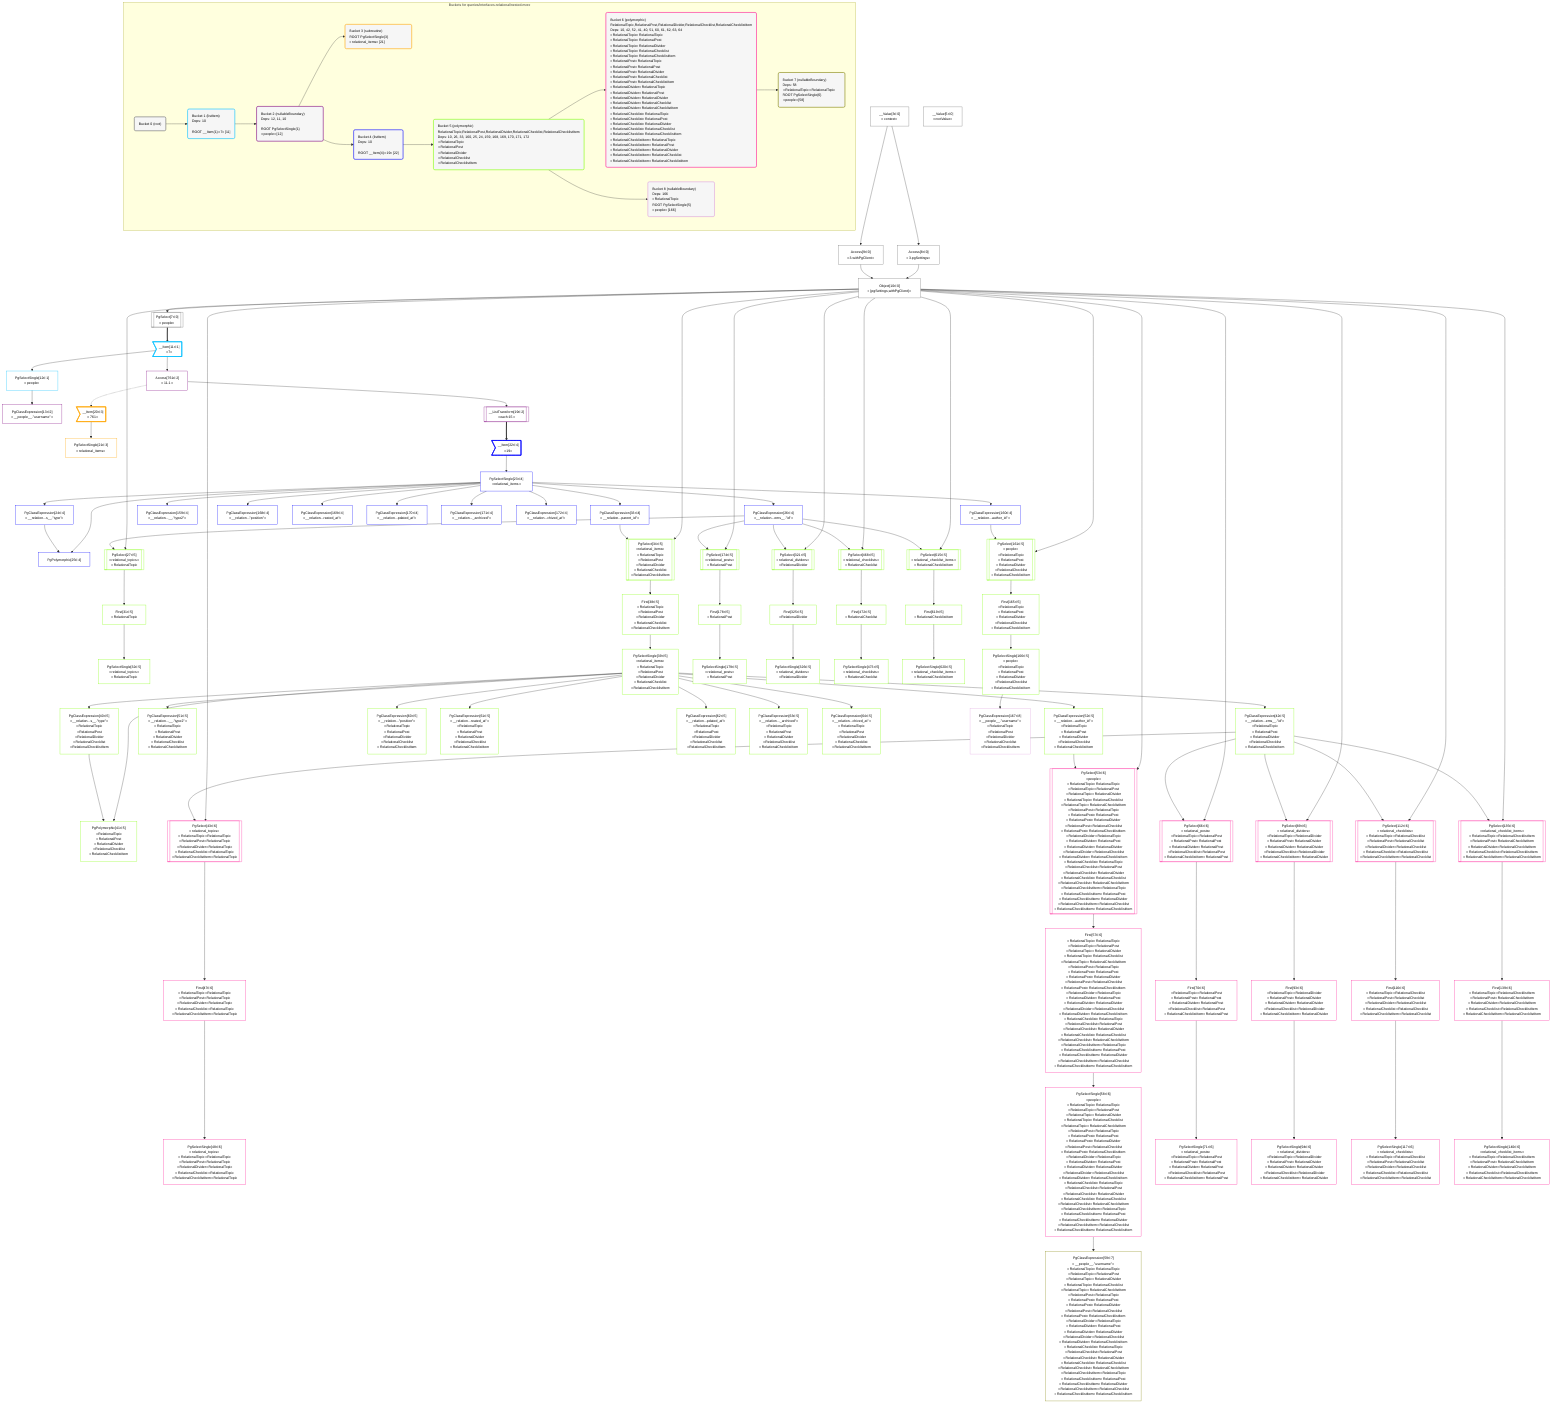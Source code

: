 %%{init: {'themeVariables': { 'fontSize': '12px'}}}%%
graph TD
    classDef path fill:#eee,stroke:#000,color:#000
    classDef plan fill:#fff,stroke-width:1px,color:#000
    classDef itemplan fill:#fff,stroke-width:2px,color:#000
    classDef sideeffectplan fill:#f00,stroke-width:2px,color:#000
    classDef bucket fill:#f6f6f6,color:#000,stroke-width:2px,text-align:left


    %% define steps
    __Value3["__Value[3∈0]<br />ᐸcontextᐳ"]:::plan
    __Value5["__Value[5∈0]<br />ᐸrootValueᐳ"]:::plan
    Access8["Access[8∈0]<br />ᐸ3.pgSettingsᐳ"]:::plan
    Access9["Access[9∈0]<br />ᐸ3.withPgClientᐳ"]:::plan
    Object10["Object[10∈0]<br />ᐸ{pgSettings,withPgClient}ᐳ"]:::plan
    PgSelect7[["PgSelect[7∈0]<br />ᐸpeopleᐳ"]]:::plan
    __Item11>"__Item[11∈1]<br />ᐸ7ᐳ"]:::itemplan
    PgSelectSingle12["PgSelectSingle[12∈1]<br />ᐸpeopleᐳ"]:::plan
    PgClassExpression13["PgClassExpression[13∈2]<br />ᐸ__people__.”username”ᐳ"]:::plan
    Access761["Access[761∈2]<br />ᐸ11.1ᐳ"]:::plan
    __ListTransform19[["__ListTransform[19∈2]<br />ᐸeach:15ᐳ"]]:::plan
    __Item20>"__Item[20∈3]<br />ᐸ761ᐳ"]:::itemplan
    PgSelectSingle21["PgSelectSingle[21∈3]<br />ᐸrelational_itemsᐳ"]:::plan
    __Item22>"__Item[22∈4]<br />ᐸ19ᐳ"]:::itemplan
    PgSelectSingle23["PgSelectSingle[23∈4]<br />ᐸrelational_itemsᐳ"]:::plan
    PgClassExpression24["PgClassExpression[24∈4]<br />ᐸ__relation...s__.”type”ᐳ"]:::plan
    PgPolymorphic25["PgPolymorphic[25∈4]"]:::plan
    PgClassExpression26["PgClassExpression[26∈4]<br />ᐸ__relation...ems__.”id”ᐳ"]:::plan
    PgSelect27[["PgSelect[27∈5]<br />ᐸrelational_topicsᐳ<br />ᐳRelationalTopic"]]:::plan
    First31["First[31∈5]<br />ᐳRelationalTopic"]:::plan
    PgSelectSingle32["PgSelectSingle[32∈5]<br />ᐸrelational_topicsᐳ<br />ᐳRelationalTopic"]:::plan
    PgClassExpression33["PgClassExpression[33∈4]<br />ᐸ__relation...parent_id”ᐳ"]:::plan
    PgSelect34[["PgSelect[34∈5]<br />ᐸrelational_itemsᐳ<br />ᐳRelationalTopic<br />ᐳRelationalPost<br />ᐳRelationalDivider<br />ᐳRelationalChecklist<br />ᐳRelationalChecklistItem"]]:::plan
    First38["First[38∈5]<br />ᐳRelationalTopic<br />ᐳRelationalPost<br />ᐳRelationalDivider<br />ᐳRelationalChecklist<br />ᐳRelationalChecklistItem"]:::plan
    PgSelectSingle39["PgSelectSingle[39∈5]<br />ᐸrelational_itemsᐳ<br />ᐳRelationalTopic<br />ᐳRelationalPost<br />ᐳRelationalDivider<br />ᐳRelationalChecklist<br />ᐳRelationalChecklistItem"]:::plan
    PgClassExpression40["PgClassExpression[40∈5]<br />ᐸ__relation...s__.”type”ᐳ<br />ᐳRelationalTopic<br />ᐳRelationalPost<br />ᐳRelationalDivider<br />ᐳRelationalChecklist<br />ᐳRelationalChecklistItem"]:::plan
    PgPolymorphic41["PgPolymorphic[41∈5]<br />ᐳRelationalTopic<br />ᐳRelationalPost<br />ᐳRelationalDivider<br />ᐳRelationalChecklist<br />ᐳRelationalChecklistItem"]:::plan
    PgClassExpression42["PgClassExpression[42∈5]<br />ᐸ__relation...ems__.”id”ᐳ<br />ᐳRelationalTopic<br />ᐳRelationalPost<br />ᐳRelationalDivider<br />ᐳRelationalChecklist<br />ᐳRelationalChecklistItem"]:::plan
    PgSelect43[["PgSelect[43∈6]<br />ᐸrelational_topicsᐳ<br />ᐳRelationalTopicᐳRelationalTopic<br />ᐳRelationalPostᐳRelationalTopic<br />ᐳRelationalDividerᐳRelationalTopic<br />ᐳRelationalChecklistᐳRelationalTopic<br />ᐳRelationalChecklistItemᐳRelationalTopic"]]:::plan
    First47["First[47∈6]<br />ᐳRelationalTopicᐳRelationalTopic<br />ᐳRelationalPostᐳRelationalTopic<br />ᐳRelationalDividerᐳRelationalTopic<br />ᐳRelationalChecklistᐳRelationalTopic<br />ᐳRelationalChecklistItemᐳRelationalTopic"]:::plan
    PgSelectSingle48["PgSelectSingle[48∈6]<br />ᐸrelational_topicsᐳ<br />ᐳRelationalTopicᐳRelationalTopic<br />ᐳRelationalPostᐳRelationalTopic<br />ᐳRelationalDividerᐳRelationalTopic<br />ᐳRelationalChecklistᐳRelationalTopic<br />ᐳRelationalChecklistItemᐳRelationalTopic"]:::plan
    PgClassExpression51["PgClassExpression[51∈5]<br />ᐸ__relation...__.”type2”ᐳ<br />ᐳRelationalTopic<br />ᐳRelationalPost<br />ᐳRelationalDivider<br />ᐳRelationalChecklist<br />ᐳRelationalChecklistItem"]:::plan
    PgClassExpression52["PgClassExpression[52∈5]<br />ᐸ__relation...author_id”ᐳ<br />ᐳRelationalTopic<br />ᐳRelationalPost<br />ᐳRelationalDivider<br />ᐳRelationalChecklist<br />ᐳRelationalChecklistItem"]:::plan
    PgSelect53[["PgSelect[53∈6]<br />ᐸpeopleᐳ<br />ᐳRelationalTopicᐳRelationalTopic<br />ᐳRelationalTopicᐳRelationalPost<br />ᐳRelationalTopicᐳRelationalDivider<br />ᐳRelationalTopicᐳRelationalChecklist<br />ᐳRelationalTopicᐳRelationalChecklistItem<br />ᐳRelationalPostᐳRelationalTopic<br />ᐳRelationalPostᐳRelationalPost<br />ᐳRelationalPostᐳRelationalDivider<br />ᐳRelationalPostᐳRelationalChecklist<br />ᐳRelationalPostᐳRelationalChecklistItem<br />ᐳRelationalDividerᐳRelationalTopic<br />ᐳRelationalDividerᐳRelationalPost<br />ᐳRelationalDividerᐳRelationalDivider<br />ᐳRelationalDividerᐳRelationalChecklist<br />ᐳRelationalDividerᐳRelationalChecklistItem<br />ᐳRelationalChecklistᐳRelationalTopic<br />ᐳRelationalChecklistᐳRelationalPost<br />ᐳRelationalChecklistᐳRelationalDivider<br />ᐳRelationalChecklistᐳRelationalChecklist<br />ᐳRelationalChecklistᐳRelationalChecklistItem<br />ᐳRelationalChecklistItemᐳRelationalTopic<br />ᐳRelationalChecklistItemᐳRelationalPost<br />ᐳRelationalChecklistItemᐳRelationalDivider<br />ᐳRelationalChecklistItemᐳRelationalChecklist<br />ᐳRelationalChecklistItemᐳRelationalChecklistItem"]]:::plan
    First57["First[57∈6]<br />ᐳRelationalTopicᐳRelationalTopic<br />ᐳRelationalTopicᐳRelationalPost<br />ᐳRelationalTopicᐳRelationalDivider<br />ᐳRelationalTopicᐳRelationalChecklist<br />ᐳRelationalTopicᐳRelationalChecklistItem<br />ᐳRelationalPostᐳRelationalTopic<br />ᐳRelationalPostᐳRelationalPost<br />ᐳRelationalPostᐳRelationalDivider<br />ᐳRelationalPostᐳRelationalChecklist<br />ᐳRelationalPostᐳRelationalChecklistItem<br />ᐳRelationalDividerᐳRelationalTopic<br />ᐳRelationalDividerᐳRelationalPost<br />ᐳRelationalDividerᐳRelationalDivider<br />ᐳRelationalDividerᐳRelationalChecklist<br />ᐳRelationalDividerᐳRelationalChecklistItem<br />ᐳRelationalChecklistᐳRelationalTopic<br />ᐳRelationalChecklistᐳRelationalPost<br />ᐳRelationalChecklistᐳRelationalDivider<br />ᐳRelationalChecklistᐳRelationalChecklist<br />ᐳRelationalChecklistᐳRelationalChecklistItem<br />ᐳRelationalChecklistItemᐳRelationalTopic<br />ᐳRelationalChecklistItemᐳRelationalPost<br />ᐳRelationalChecklistItemᐳRelationalDivider<br />ᐳRelationalChecklistItemᐳRelationalChecklist<br />ᐳRelationalChecklistItemᐳRelationalChecklistItem"]:::plan
    PgSelectSingle58["PgSelectSingle[58∈6]<br />ᐸpeopleᐳ<br />ᐳRelationalTopicᐳRelationalTopic<br />ᐳRelationalTopicᐳRelationalPost<br />ᐳRelationalTopicᐳRelationalDivider<br />ᐳRelationalTopicᐳRelationalChecklist<br />ᐳRelationalTopicᐳRelationalChecklistItem<br />ᐳRelationalPostᐳRelationalTopic<br />ᐳRelationalPostᐳRelationalPost<br />ᐳRelationalPostᐳRelationalDivider<br />ᐳRelationalPostᐳRelationalChecklist<br />ᐳRelationalPostᐳRelationalChecklistItem<br />ᐳRelationalDividerᐳRelationalTopic<br />ᐳRelationalDividerᐳRelationalPost<br />ᐳRelationalDividerᐳRelationalDivider<br />ᐳRelationalDividerᐳRelationalChecklist<br />ᐳRelationalDividerᐳRelationalChecklistItem<br />ᐳRelationalChecklistᐳRelationalTopic<br />ᐳRelationalChecklistᐳRelationalPost<br />ᐳRelationalChecklistᐳRelationalDivider<br />ᐳRelationalChecklistᐳRelationalChecklist<br />ᐳRelationalChecklistᐳRelationalChecklistItem<br />ᐳRelationalChecklistItemᐳRelationalTopic<br />ᐳRelationalChecklistItemᐳRelationalPost<br />ᐳRelationalChecklistItemᐳRelationalDivider<br />ᐳRelationalChecklistItemᐳRelationalChecklist<br />ᐳRelationalChecklistItemᐳRelationalChecklistItem"]:::plan
    PgClassExpression59["PgClassExpression[59∈7]<br />ᐸ__people__.”username”ᐳ<br />ᐳRelationalTopicᐳRelationalTopic<br />ᐳRelationalTopicᐳRelationalPost<br />ᐳRelationalTopicᐳRelationalDivider<br />ᐳRelationalTopicᐳRelationalChecklist<br />ᐳRelationalTopicᐳRelationalChecklistItem<br />ᐳRelationalPostᐳRelationalTopic<br />ᐳRelationalPostᐳRelationalPost<br />ᐳRelationalPostᐳRelationalDivider<br />ᐳRelationalPostᐳRelationalChecklist<br />ᐳRelationalPostᐳRelationalChecklistItem<br />ᐳRelationalDividerᐳRelationalTopic<br />ᐳRelationalDividerᐳRelationalPost<br />ᐳRelationalDividerᐳRelationalDivider<br />ᐳRelationalDividerᐳRelationalChecklist<br />ᐳRelationalDividerᐳRelationalChecklistItem<br />ᐳRelationalChecklistᐳRelationalTopic<br />ᐳRelationalChecklistᐳRelationalPost<br />ᐳRelationalChecklistᐳRelationalDivider<br />ᐳRelationalChecklistᐳRelationalChecklist<br />ᐳRelationalChecklistᐳRelationalChecklistItem<br />ᐳRelationalChecklistItemᐳRelationalTopic<br />ᐳRelationalChecklistItemᐳRelationalPost<br />ᐳRelationalChecklistItemᐳRelationalDivider<br />ᐳRelationalChecklistItemᐳRelationalChecklist<br />ᐳRelationalChecklistItemᐳRelationalChecklistItem"]:::plan
    PgClassExpression60["PgClassExpression[60∈5]<br />ᐸ__relation...”position”ᐳ<br />ᐳRelationalTopic<br />ᐳRelationalPost<br />ᐳRelationalDivider<br />ᐳRelationalChecklist<br />ᐳRelationalChecklistItem"]:::plan
    PgClassExpression61["PgClassExpression[61∈5]<br />ᐸ__relation...reated_at”ᐳ<br />ᐳRelationalTopic<br />ᐳRelationalPost<br />ᐳRelationalDivider<br />ᐳRelationalChecklist<br />ᐳRelationalChecklistItem"]:::plan
    PgClassExpression62["PgClassExpression[62∈5]<br />ᐸ__relation...pdated_at”ᐳ<br />ᐳRelationalTopic<br />ᐳRelationalPost<br />ᐳRelationalDivider<br />ᐳRelationalChecklist<br />ᐳRelationalChecklistItem"]:::plan
    PgClassExpression63["PgClassExpression[63∈5]<br />ᐸ__relation..._archived”ᐳ<br />ᐳRelationalTopic<br />ᐳRelationalPost<br />ᐳRelationalDivider<br />ᐳRelationalChecklist<br />ᐳRelationalChecklistItem"]:::plan
    PgClassExpression64["PgClassExpression[64∈5]<br />ᐸ__relation...chived_at”ᐳ<br />ᐳRelationalTopic<br />ᐳRelationalPost<br />ᐳRelationalDivider<br />ᐳRelationalChecklist<br />ᐳRelationalChecklistItem"]:::plan
    PgSelect66[["PgSelect[66∈6]<br />ᐸrelational_postsᐳ<br />ᐳRelationalTopicᐳRelationalPost<br />ᐳRelationalPostᐳRelationalPost<br />ᐳRelationalDividerᐳRelationalPost<br />ᐳRelationalChecklistᐳRelationalPost<br />ᐳRelationalChecklistItemᐳRelationalPost"]]:::plan
    First70["First[70∈6]<br />ᐳRelationalTopicᐳRelationalPost<br />ᐳRelationalPostᐳRelationalPost<br />ᐳRelationalDividerᐳRelationalPost<br />ᐳRelationalChecklistᐳRelationalPost<br />ᐳRelationalChecklistItemᐳRelationalPost"]:::plan
    PgSelectSingle71["PgSelectSingle[71∈6]<br />ᐸrelational_postsᐳ<br />ᐳRelationalTopicᐳRelationalPost<br />ᐳRelationalPostᐳRelationalPost<br />ᐳRelationalDividerᐳRelationalPost<br />ᐳRelationalChecklistᐳRelationalPost<br />ᐳRelationalChecklistItemᐳRelationalPost"]:::plan
    PgSelect89[["PgSelect[89∈6]<br />ᐸrelational_dividersᐳ<br />ᐳRelationalTopicᐳRelationalDivider<br />ᐳRelationalPostᐳRelationalDivider<br />ᐳRelationalDividerᐳRelationalDivider<br />ᐳRelationalChecklistᐳRelationalDivider<br />ᐳRelationalChecklistItemᐳRelationalDivider"]]:::plan
    First93["First[93∈6]<br />ᐳRelationalTopicᐳRelationalDivider<br />ᐳRelationalPostᐳRelationalDivider<br />ᐳRelationalDividerᐳRelationalDivider<br />ᐳRelationalChecklistᐳRelationalDivider<br />ᐳRelationalChecklistItemᐳRelationalDivider"]:::plan
    PgSelectSingle94["PgSelectSingle[94∈6]<br />ᐸrelational_dividersᐳ<br />ᐳRelationalTopicᐳRelationalDivider<br />ᐳRelationalPostᐳRelationalDivider<br />ᐳRelationalDividerᐳRelationalDivider<br />ᐳRelationalChecklistᐳRelationalDivider<br />ᐳRelationalChecklistItemᐳRelationalDivider"]:::plan
    PgSelect112[["PgSelect[112∈6]<br />ᐸrelational_checklistsᐳ<br />ᐳRelationalTopicᐳRelationalChecklist<br />ᐳRelationalPostᐳRelationalChecklist<br />ᐳRelationalDividerᐳRelationalChecklist<br />ᐳRelationalChecklistᐳRelationalChecklist<br />ᐳRelationalChecklistItemᐳRelationalChecklist"]]:::plan
    First116["First[116∈6]<br />ᐳRelationalTopicᐳRelationalChecklist<br />ᐳRelationalPostᐳRelationalChecklist<br />ᐳRelationalDividerᐳRelationalChecklist<br />ᐳRelationalChecklistᐳRelationalChecklist<br />ᐳRelationalChecklistItemᐳRelationalChecklist"]:::plan
    PgSelectSingle117["PgSelectSingle[117∈6]<br />ᐸrelational_checklistsᐳ<br />ᐳRelationalTopicᐳRelationalChecklist<br />ᐳRelationalPostᐳRelationalChecklist<br />ᐳRelationalDividerᐳRelationalChecklist<br />ᐳRelationalChecklistᐳRelationalChecklist<br />ᐳRelationalChecklistItemᐳRelationalChecklist"]:::plan
    PgSelect135[["PgSelect[135∈6]<br />ᐸrelational_checklist_itemsᐳ<br />ᐳRelationalTopicᐳRelationalChecklistItem<br />ᐳRelationalPostᐳRelationalChecklistItem<br />ᐳRelationalDividerᐳRelationalChecklistItem<br />ᐳRelationalChecklistᐳRelationalChecklistItem<br />ᐳRelationalChecklistItemᐳRelationalChecklistItem"]]:::plan
    First139["First[139∈6]<br />ᐳRelationalTopicᐳRelationalChecklistItem<br />ᐳRelationalPostᐳRelationalChecklistItem<br />ᐳRelationalDividerᐳRelationalChecklistItem<br />ᐳRelationalChecklistᐳRelationalChecklistItem<br />ᐳRelationalChecklistItemᐳRelationalChecklistItem"]:::plan
    PgSelectSingle140["PgSelectSingle[140∈6]<br />ᐸrelational_checklist_itemsᐳ<br />ᐳRelationalTopicᐳRelationalChecklistItem<br />ᐳRelationalPostᐳRelationalChecklistItem<br />ᐳRelationalDividerᐳRelationalChecklistItem<br />ᐳRelationalChecklistᐳRelationalChecklistItem<br />ᐳRelationalChecklistItemᐳRelationalChecklistItem"]:::plan
    PgClassExpression159["PgClassExpression[159∈4]<br />ᐸ__relation...__.”type2”ᐳ"]:::plan
    PgClassExpression160["PgClassExpression[160∈4]<br />ᐸ__relation...author_id”ᐳ"]:::plan
    PgSelect161[["PgSelect[161∈5]<br />ᐸpeopleᐳ<br />ᐳRelationalTopic<br />ᐳRelationalPost<br />ᐳRelationalDivider<br />ᐳRelationalChecklist<br />ᐳRelationalChecklistItem"]]:::plan
    First165["First[165∈5]<br />ᐳRelationalTopic<br />ᐳRelationalPost<br />ᐳRelationalDivider<br />ᐳRelationalChecklist<br />ᐳRelationalChecklistItem"]:::plan
    PgSelectSingle166["PgSelectSingle[166∈5]<br />ᐸpeopleᐳ<br />ᐳRelationalTopic<br />ᐳRelationalPost<br />ᐳRelationalDivider<br />ᐳRelationalChecklist<br />ᐳRelationalChecklistItem"]:::plan
    PgClassExpression167["PgClassExpression[167∈8]<br />ᐸ__people__.”username”ᐳ<br />ᐳRelationalTopic<br />ᐳRelationalPost<br />ᐳRelationalDivider<br />ᐳRelationalChecklist<br />ᐳRelationalChecklistItem"]:::plan
    PgClassExpression168["PgClassExpression[168∈4]<br />ᐸ__relation...”position”ᐳ"]:::plan
    PgClassExpression169["PgClassExpression[169∈4]<br />ᐸ__relation...reated_at”ᐳ"]:::plan
    PgClassExpression170["PgClassExpression[170∈4]<br />ᐸ__relation...pdated_at”ᐳ"]:::plan
    PgClassExpression171["PgClassExpression[171∈4]<br />ᐸ__relation..._archived”ᐳ"]:::plan
    PgClassExpression172["PgClassExpression[172∈4]<br />ᐸ__relation...chived_at”ᐳ"]:::plan
    PgSelect174[["PgSelect[174∈5]<br />ᐸrelational_postsᐳ<br />ᐳRelationalPost"]]:::plan
    First178["First[178∈5]<br />ᐳRelationalPost"]:::plan
    PgSelectSingle179["PgSelectSingle[179∈5]<br />ᐸrelational_postsᐳ<br />ᐳRelationalPost"]:::plan
    PgSelect321[["PgSelect[321∈5]<br />ᐸrelational_dividersᐳ<br />ᐳRelationalDivider"]]:::plan
    First325["First[325∈5]<br />ᐳRelationalDivider"]:::plan
    PgSelectSingle326["PgSelectSingle[326∈5]<br />ᐸrelational_dividersᐳ<br />ᐳRelationalDivider"]:::plan
    PgSelect468[["PgSelect[468∈5]<br />ᐸrelational_checklistsᐳ<br />ᐳRelationalChecklist"]]:::plan
    First472["First[472∈5]<br />ᐳRelationalChecklist"]:::plan
    PgSelectSingle473["PgSelectSingle[473∈5]<br />ᐸrelational_checklistsᐳ<br />ᐳRelationalChecklist"]:::plan
    PgSelect615[["PgSelect[615∈5]<br />ᐸrelational_checklist_itemsᐳ<br />ᐳRelationalChecklistItem"]]:::plan
    First619["First[619∈5]<br />ᐳRelationalChecklistItem"]:::plan
    PgSelectSingle620["PgSelectSingle[620∈5]<br />ᐸrelational_checklist_itemsᐳ<br />ᐳRelationalChecklistItem"]:::plan

    %% plan dependencies
    __Value3 --> Access8
    __Value3 --> Access9
    Access8 & Access9 --> Object10
    Object10 --> PgSelect7
    PgSelect7 ==> __Item11
    __Item11 --> PgSelectSingle12
    PgSelectSingle12 --> PgClassExpression13
    __Item11 --> Access761
    Access761 --> __ListTransform19
    Access761 -.-> __Item20
    __Item20 --> PgSelectSingle21
    __ListTransform19 ==> __Item22
    __Item22 --> PgSelectSingle23
    PgSelectSingle23 --> PgClassExpression24
    PgSelectSingle23 & PgClassExpression24 --> PgPolymorphic25
    PgSelectSingle23 --> PgClassExpression26
    Object10 & PgClassExpression26 --> PgSelect27
    PgSelect27 --> First31
    First31 --> PgSelectSingle32
    PgSelectSingle23 --> PgClassExpression33
    Object10 & PgClassExpression33 --> PgSelect34
    PgSelect34 --> First38
    First38 --> PgSelectSingle39
    PgSelectSingle39 --> PgClassExpression40
    PgSelectSingle39 & PgClassExpression40 --> PgPolymorphic41
    PgSelectSingle39 --> PgClassExpression42
    Object10 & PgClassExpression42 --> PgSelect43
    PgSelect43 --> First47
    First47 --> PgSelectSingle48
    PgSelectSingle39 --> PgClassExpression51
    PgSelectSingle39 --> PgClassExpression52
    Object10 & PgClassExpression52 --> PgSelect53
    PgSelect53 --> First57
    First57 --> PgSelectSingle58
    PgSelectSingle58 --> PgClassExpression59
    PgSelectSingle39 --> PgClassExpression60
    PgSelectSingle39 --> PgClassExpression61
    PgSelectSingle39 --> PgClassExpression62
    PgSelectSingle39 --> PgClassExpression63
    PgSelectSingle39 --> PgClassExpression64
    Object10 & PgClassExpression42 --> PgSelect66
    PgSelect66 --> First70
    First70 --> PgSelectSingle71
    Object10 & PgClassExpression42 --> PgSelect89
    PgSelect89 --> First93
    First93 --> PgSelectSingle94
    Object10 & PgClassExpression42 --> PgSelect112
    PgSelect112 --> First116
    First116 --> PgSelectSingle117
    Object10 & PgClassExpression42 --> PgSelect135
    PgSelect135 --> First139
    First139 --> PgSelectSingle140
    PgSelectSingle23 --> PgClassExpression159
    PgSelectSingle23 --> PgClassExpression160
    Object10 & PgClassExpression160 --> PgSelect161
    PgSelect161 --> First165
    First165 --> PgSelectSingle166
    PgSelectSingle166 --> PgClassExpression167
    PgSelectSingle23 --> PgClassExpression168
    PgSelectSingle23 --> PgClassExpression169
    PgSelectSingle23 --> PgClassExpression170
    PgSelectSingle23 --> PgClassExpression171
    PgSelectSingle23 --> PgClassExpression172
    Object10 & PgClassExpression26 --> PgSelect174
    PgSelect174 --> First178
    First178 --> PgSelectSingle179
    Object10 & PgClassExpression26 --> PgSelect321
    PgSelect321 --> First325
    First325 --> PgSelectSingle326
    Object10 & PgClassExpression26 --> PgSelect468
    PgSelect468 --> First472
    First472 --> PgSelectSingle473
    Object10 & PgClassExpression26 --> PgSelect615
    PgSelect615 --> First619
    First619 --> PgSelectSingle620

    subgraph "Buckets for queries/interfaces-relational/nested-more"
    Bucket0("Bucket 0 (root)"):::bucket
    classDef bucket0 stroke:#696969
    class Bucket0,__Value3,__Value5,PgSelect7,Access8,Access9,Object10 bucket0
    Bucket1("Bucket 1 (listItem)<br />Deps: 10<br /><br />ROOT __Item{1}ᐸ7ᐳ[11]"):::bucket
    classDef bucket1 stroke:#00bfff
    class Bucket1,__Item11,PgSelectSingle12 bucket1
    Bucket2("Bucket 2 (nullableBoundary)<br />Deps: 12, 11, 10<br /><br />ROOT PgSelectSingle{1}ᐸpeopleᐳ[12]"):::bucket
    classDef bucket2 stroke:#7f007f
    class Bucket2,PgClassExpression13,__ListTransform19,Access761 bucket2
    Bucket3("Bucket 3 (subroutine)<br />ROOT PgSelectSingle{3}ᐸrelational_itemsᐳ[21]"):::bucket
    classDef bucket3 stroke:#ffa500
    class Bucket3,__Item20,PgSelectSingle21 bucket3
    Bucket4("Bucket 4 (listItem)<br />Deps: 10<br /><br />ROOT __Item{4}ᐸ19ᐳ[22]"):::bucket
    classDef bucket4 stroke:#0000ff
    class Bucket4,__Item22,PgSelectSingle23,PgClassExpression24,PgPolymorphic25,PgClassExpression26,PgClassExpression33,PgClassExpression159,PgClassExpression160,PgClassExpression168,PgClassExpression169,PgClassExpression170,PgClassExpression171,PgClassExpression172 bucket4
    Bucket5("Bucket 5 (polymorphic)<br />RelationalTopic,RelationalPost,RelationalDivider,RelationalChecklist,RelationalChecklistItem<br />Deps: 10, 26, 33, 160, 25, 24, 159, 168, 169, 170, 171, 172<br />ᐳRelationalTopic<br />ᐳRelationalPost<br />ᐳRelationalDivider<br />ᐳRelationalChecklist<br />ᐳRelationalChecklistItem"):::bucket
    classDef bucket5 stroke:#7fff00
    class Bucket5,PgSelect27,First31,PgSelectSingle32,PgSelect34,First38,PgSelectSingle39,PgClassExpression40,PgPolymorphic41,PgClassExpression42,PgClassExpression51,PgClassExpression52,PgClassExpression60,PgClassExpression61,PgClassExpression62,PgClassExpression63,PgClassExpression64,PgSelect161,First165,PgSelectSingle166,PgSelect174,First178,PgSelectSingle179,PgSelect321,First325,PgSelectSingle326,PgSelect468,First472,PgSelectSingle473,PgSelect615,First619,PgSelectSingle620 bucket5
    Bucket6("Bucket 6 (polymorphic)<br />RelationalTopic,RelationalPost,RelationalDivider,RelationalChecklist,RelationalChecklistItem<br />Deps: 10, 42, 52, 41, 40, 51, 60, 61, 62, 63, 64<br />ᐳRelationalTopicᐳRelationalTopic<br />ᐳRelationalTopicᐳRelationalPost<br />ᐳRelationalTopicᐳRelationalDivider<br />ᐳRelationalTopicᐳRelationalChecklist<br />ᐳRelationalTopicᐳRelationalChecklistItem<br />ᐳRelationalPostᐳRelationalTopic<br />ᐳRelationalPostᐳRelationalPost<br />ᐳRelationalPostᐳRelationalDivider<br />ᐳRelationalPostᐳRelationalChecklist<br />ᐳRelationalPostᐳRelationalChecklistItem<br />ᐳRelationalDividerᐳRelationalTopic<br />ᐳRelationalDividerᐳRelationalPost<br />ᐳRelationalDividerᐳRelationalDivider<br />ᐳRelationalDividerᐳRelationalChecklist<br />ᐳRelationalDividerᐳRelationalChecklistItem<br />ᐳRelationalChecklistᐳRelationalTopic<br />ᐳRelationalChecklistᐳRelationalPost<br />ᐳRelationalChecklistᐳRelationalDivider<br />ᐳRelationalChecklistᐳRelationalChecklist<br />ᐳRelationalChecklistᐳRelationalChecklistItem<br />ᐳRelationalChecklistItemᐳRelationalTopic<br />ᐳRelationalChecklistItemᐳRelationalPost<br />ᐳRelationalChecklistItemᐳRelationalDivider<br />ᐳRelationalChecklistItemᐳRelationalChecklist<br />ᐳRelationalChecklistItemᐳRelationalChecklistItem"):::bucket
    classDef bucket6 stroke:#ff1493
    class Bucket6,PgSelect43,First47,PgSelectSingle48,PgSelect53,First57,PgSelectSingle58,PgSelect66,First70,PgSelectSingle71,PgSelect89,First93,PgSelectSingle94,PgSelect112,First116,PgSelectSingle117,PgSelect135,First139,PgSelectSingle140 bucket6
    Bucket7("Bucket 7 (nullableBoundary)<br />Deps: 58<br />ᐳRelationalTopicᐳRelationalTopic<br />ROOT PgSelectSingle{6}ᐸpeopleᐳ[58]"):::bucket
    classDef bucket7 stroke:#808000
    class Bucket7,PgClassExpression59 bucket7
    Bucket8("Bucket 8 (nullableBoundary)<br />Deps: 166<br />ᐳRelationalTopic<br />ROOT PgSelectSingle{5}ᐸpeopleᐳ[166]"):::bucket
    classDef bucket8 stroke:#dda0dd
    class Bucket8,PgClassExpression167 bucket8
    Bucket0 --> Bucket1
    Bucket1 --> Bucket2
    Bucket2 --> Bucket3 & Bucket4
    Bucket4 --> Bucket5
    Bucket5 --> Bucket6 & Bucket8
    Bucket6 --> Bucket7
    end